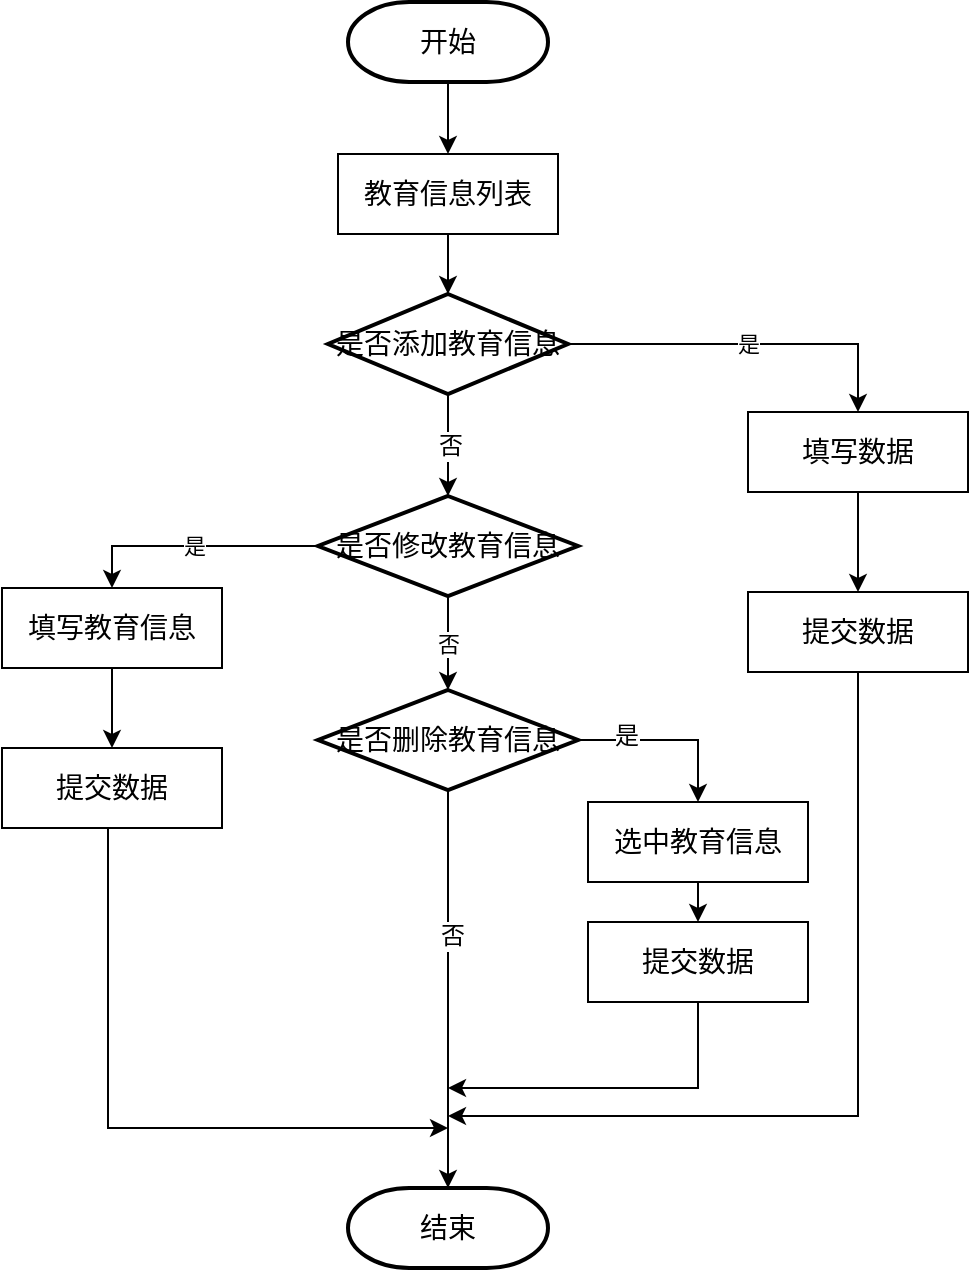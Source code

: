 <mxfile version="10.6.7" type="device"><diagram id="ocqhjdT6BwEPj-KO7xoS" name="Page-1"><mxGraphModel dx="1158" dy="567" grid="1" gridSize="10" guides="1" tooltips="1" connect="1" arrows="1" fold="1" page="1" pageScale="1" pageWidth="827" pageHeight="1169" math="0" shadow="0"><root><mxCell id="0"/><mxCell id="1" parent="0"/><mxCell id="QqKtJncElxlRfYh2f01G-16" style="edgeStyle=none;rounded=0;orthogonalLoop=1;jettySize=auto;html=1;exitX=0.5;exitY=1;exitDx=0;exitDy=0;exitPerimeter=0;entryX=0.5;entryY=0;entryDx=0;entryDy=0;" parent="1" source="QqKtJncElxlRfYh2f01G-1" target="QqKtJncElxlRfYh2f01G-2" edge="1"><mxGeometry relative="1" as="geometry"/></mxCell><mxCell id="QqKtJncElxlRfYh2f01G-1" value="&lt;font style=&quot;font-size: 14px&quot;&gt;开始&lt;/font&gt;" style="strokeWidth=2;html=1;shape=mxgraph.flowchart.terminator;whiteSpace=wrap;" parent="1" vertex="1"><mxGeometry x="340" y="123" width="100" height="40" as="geometry"/></mxCell><mxCell id="QqKtJncElxlRfYh2f01G-17" style="edgeStyle=none;rounded=0;orthogonalLoop=1;jettySize=auto;html=1;exitX=0.5;exitY=1;exitDx=0;exitDy=0;entryX=0.5;entryY=0;entryDx=0;entryDy=0;entryPerimeter=0;" parent="1" source="QqKtJncElxlRfYh2f01G-2" target="QqKtJncElxlRfYh2f01G-3" edge="1"><mxGeometry relative="1" as="geometry"/></mxCell><mxCell id="QqKtJncElxlRfYh2f01G-2" value="&lt;font style=&quot;font-size: 14px&quot;&gt;教育信息列表&lt;/font&gt;" style="rounded=0;whiteSpace=wrap;html=1;" parent="1" vertex="1"><mxGeometry x="335" y="199" width="110" height="40" as="geometry"/></mxCell><mxCell id="QqKtJncElxlRfYh2f01G-19" style="edgeStyle=none;rounded=0;orthogonalLoop=1;jettySize=auto;html=1;exitX=0.5;exitY=1;exitDx=0;exitDy=0;exitPerimeter=0;entryX=0.5;entryY=0;entryDx=0;entryDy=0;entryPerimeter=0;" parent="1" source="QqKtJncElxlRfYh2f01G-3" target="QqKtJncElxlRfYh2f01G-39" edge="1"><mxGeometry relative="1" as="geometry"><mxPoint x="390" y="330" as="targetPoint"/></mxGeometry></mxCell><mxCell id="QqKtJncElxlRfYh2f01G-33" value="否" style="text;html=1;resizable=0;points=[];align=center;verticalAlign=middle;labelBackgroundColor=#ffffff;" parent="QqKtJncElxlRfYh2f01G-19" vertex="1" connectable="0"><mxGeometry y="1" relative="1" as="geometry"><mxPoint as="offset"/></mxGeometry></mxCell><mxCell id="QqKtJncElxlRfYh2f01G-25" value="是" style="edgeStyle=elbowEdgeStyle;rounded=0;orthogonalLoop=1;jettySize=auto;html=1;exitX=1;exitY=0.5;exitDx=0;exitDy=0;exitPerimeter=0;entryX=0.5;entryY=0;entryDx=0;entryDy=0;" parent="1" source="QqKtJncElxlRfYh2f01G-3" target="QqKtJncElxlRfYh2f01G-6" edge="1"><mxGeometry relative="1" as="geometry"><Array as="points"><mxPoint x="595" y="270"/></Array></mxGeometry></mxCell><mxCell id="QqKtJncElxlRfYh2f01G-3" value="&lt;font style=&quot;font-size: 14px&quot;&gt;是否添加教育信息&lt;/font&gt;" style="strokeWidth=2;html=1;shape=mxgraph.flowchart.decision;whiteSpace=wrap;" parent="1" vertex="1"><mxGeometry x="330" y="269" width="120" height="50" as="geometry"/></mxCell><mxCell id="QqKtJncElxlRfYh2f01G-4" value="&lt;font style=&quot;font-size: 14px&quot;&gt;结束&lt;/font&gt;" style="strokeWidth=2;html=1;shape=mxgraph.flowchart.terminator;whiteSpace=wrap;" parent="1" vertex="1"><mxGeometry x="340" y="716" width="100" height="40" as="geometry"/></mxCell><mxCell id="QqKtJncElxlRfYh2f01G-24" style="edgeStyle=none;rounded=0;orthogonalLoop=1;jettySize=auto;html=1;exitX=0.5;exitY=1;exitDx=0;exitDy=0;entryX=0.5;entryY=0;entryDx=0;entryDy=0;" parent="1" source="QqKtJncElxlRfYh2f01G-6" target="QqKtJncElxlRfYh2f01G-8" edge="1"><mxGeometry relative="1" as="geometry"/></mxCell><mxCell id="QqKtJncElxlRfYh2f01G-6" value="&lt;font style=&quot;font-size: 14px&quot;&gt;填写数据&lt;/font&gt;" style="rounded=0;whiteSpace=wrap;html=1;" parent="1" vertex="1"><mxGeometry x="540" y="328" width="110" height="40" as="geometry"/></mxCell><mxCell id="QqKtJncElxlRfYh2f01G-26" style="edgeStyle=elbowEdgeStyle;rounded=0;orthogonalLoop=1;jettySize=auto;html=1;exitX=0.5;exitY=1;exitDx=0;exitDy=0;" parent="1" source="QqKtJncElxlRfYh2f01G-8" edge="1"><mxGeometry relative="1" as="geometry"><mxPoint x="390" y="680" as="targetPoint"/><Array as="points"><mxPoint x="595" y="550"/><mxPoint x="595" y="490"/><mxPoint x="665" y="530"/></Array></mxGeometry></mxCell><mxCell id="QqKtJncElxlRfYh2f01G-8" value="&lt;font style=&quot;font-size: 14px&quot;&gt;提交数据&lt;/font&gt;" style="rounded=0;whiteSpace=wrap;html=1;" parent="1" vertex="1"><mxGeometry x="540" y="418" width="110" height="40" as="geometry"/></mxCell><mxCell id="QqKtJncElxlRfYh2f01G-23" style="edgeStyle=none;rounded=0;orthogonalLoop=1;jettySize=auto;html=1;exitX=0.5;exitY=1;exitDx=0;exitDy=0;entryX=0.5;entryY=0;entryDx=0;entryDy=0;" parent="1" source="QqKtJncElxlRfYh2f01G-13" target="QqKtJncElxlRfYh2f01G-14" edge="1"><mxGeometry relative="1" as="geometry"/></mxCell><mxCell id="QqKtJncElxlRfYh2f01G-13" value="&lt;font style=&quot;font-size: 14px&quot;&gt;选中教育信息&lt;/font&gt;" style="rounded=0;whiteSpace=wrap;html=1;" parent="1" vertex="1"><mxGeometry x="460" y="523" width="110" height="40" as="geometry"/></mxCell><mxCell id="DrX9kShIzeJ7iEBUecRb-16" style="edgeStyle=elbowEdgeStyle;rounded=0;orthogonalLoop=1;jettySize=auto;html=1;exitX=0.5;exitY=1;exitDx=0;exitDy=0;" edge="1" parent="1" source="QqKtJncElxlRfYh2f01G-14"><mxGeometry relative="1" as="geometry"><mxPoint x="390" y="666" as="targetPoint"/><Array as="points"><mxPoint x="515" y="646"/></Array></mxGeometry></mxCell><mxCell id="QqKtJncElxlRfYh2f01G-14" value="&lt;font style=&quot;font-size: 14px&quot;&gt;提交数据&lt;/font&gt;" style="rounded=0;whiteSpace=wrap;html=1;" parent="1" vertex="1"><mxGeometry x="460" y="583" width="110" height="40" as="geometry"/></mxCell><mxCell id="QqKtJncElxlRfYh2f01G-57" value="否" style="edgeStyle=elbowEdgeStyle;rounded=0;orthogonalLoop=1;jettySize=auto;html=1;exitX=0.5;exitY=1;exitDx=0;exitDy=0;exitPerimeter=0;elbow=vertical;entryX=0.5;entryY=0;entryDx=0;entryDy=0;entryPerimeter=0;" parent="1" source="QqKtJncElxlRfYh2f01G-39" target="QqKtJncElxlRfYh2f01G-42" edge="1"><mxGeometry relative="1" as="geometry"><mxPoint x="275" y="476" as="targetPoint"/></mxGeometry></mxCell><mxCell id="DrX9kShIzeJ7iEBUecRb-9" value="是" style="edgeStyle=orthogonalEdgeStyle;rounded=0;orthogonalLoop=1;jettySize=auto;html=1;exitX=0;exitY=0.5;exitDx=0;exitDy=0;exitPerimeter=0;entryX=0.5;entryY=0;entryDx=0;entryDy=0;" edge="1" parent="1" source="QqKtJncElxlRfYh2f01G-39" target="QqKtJncElxlRfYh2f01G-45"><mxGeometry relative="1" as="geometry"/></mxCell><mxCell id="QqKtJncElxlRfYh2f01G-39" value="&lt;font style=&quot;font-size: 14px&quot;&gt;是否修改教育信息&lt;/font&gt;" style="strokeWidth=2;html=1;shape=mxgraph.flowchart.decision;whiteSpace=wrap;" parent="1" vertex="1"><mxGeometry x="325" y="370" width="130" height="50" as="geometry"/></mxCell><mxCell id="DrX9kShIzeJ7iEBUecRb-13" style="edgeStyle=elbowEdgeStyle;rounded=0;orthogonalLoop=1;jettySize=auto;html=1;exitX=0.5;exitY=1;exitDx=0;exitDy=0;exitPerimeter=0;entryX=0.5;entryY=0;entryDx=0;entryDy=0;entryPerimeter=0;" edge="1" parent="1" source="QqKtJncElxlRfYh2f01G-42" target="QqKtJncElxlRfYh2f01G-4"><mxGeometry relative="1" as="geometry"/></mxCell><mxCell id="DrX9kShIzeJ7iEBUecRb-19" value="否" style="text;html=1;resizable=0;points=[];align=center;verticalAlign=middle;labelBackgroundColor=#ffffff;" vertex="1" connectable="0" parent="DrX9kShIzeJ7iEBUecRb-13"><mxGeometry y="27" relative="1" as="geometry"><mxPoint x="-25" y="-27" as="offset"/></mxGeometry></mxCell><mxCell id="DrX9kShIzeJ7iEBUecRb-15" style="edgeStyle=elbowEdgeStyle;rounded=0;orthogonalLoop=1;jettySize=auto;elbow=vertical;html=1;exitX=1;exitY=0.5;exitDx=0;exitDy=0;exitPerimeter=0;entryX=0.5;entryY=0;entryDx=0;entryDy=0;" edge="1" parent="1" source="QqKtJncElxlRfYh2f01G-42" target="QqKtJncElxlRfYh2f01G-13"><mxGeometry relative="1" as="geometry"><Array as="points"><mxPoint x="480" y="492"/></Array></mxGeometry></mxCell><mxCell id="DrX9kShIzeJ7iEBUecRb-18" value="是" style="text;html=1;resizable=0;points=[];align=center;verticalAlign=middle;labelBackgroundColor=#ffffff;" vertex="1" connectable="0" parent="DrX9kShIzeJ7iEBUecRb-15"><mxGeometry x="-0.485" y="2" relative="1" as="geometry"><mxPoint as="offset"/></mxGeometry></mxCell><mxCell id="QqKtJncElxlRfYh2f01G-42" value="&lt;font style=&quot;font-size: 14px&quot;&gt;是否删除教育信息&lt;/font&gt;" style="strokeWidth=2;html=1;shape=mxgraph.flowchart.decision;whiteSpace=wrap;" parent="1" vertex="1"><mxGeometry x="325" y="467" width="130" height="50" as="geometry"/></mxCell><mxCell id="QqKtJncElxlRfYh2f01G-52" style="edgeStyle=elbowEdgeStyle;rounded=0;orthogonalLoop=1;jettySize=auto;elbow=vertical;html=1;exitX=0.5;exitY=1;exitDx=0;exitDy=0;entryX=0.5;entryY=0;entryDx=0;entryDy=0;" parent="1" source="QqKtJncElxlRfYh2f01G-45" target="QqKtJncElxlRfYh2f01G-46" edge="1"><mxGeometry relative="1" as="geometry"/></mxCell><mxCell id="QqKtJncElxlRfYh2f01G-45" value="&lt;font style=&quot;font-size: 14px&quot;&gt;填写教育信息&lt;/font&gt;" style="rounded=0;whiteSpace=wrap;html=1;" parent="1" vertex="1"><mxGeometry x="167" y="416" width="110" height="40" as="geometry"/></mxCell><mxCell id="QqKtJncElxlRfYh2f01G-54" style="edgeStyle=elbowEdgeStyle;rounded=0;orthogonalLoop=1;jettySize=auto;html=1;exitX=0.5;exitY=1;exitDx=0;exitDy=0;" parent="1" source="QqKtJncElxlRfYh2f01G-46" edge="1"><mxGeometry relative="1" as="geometry"><mxPoint x="390" y="686" as="targetPoint"/><Array as="points"><mxPoint x="220" y="616"/><mxPoint x="165" y="646"/><mxPoint x="160" y="756"/><mxPoint x="160" y="576"/></Array></mxGeometry></mxCell><mxCell id="QqKtJncElxlRfYh2f01G-46" value="&lt;font style=&quot;font-size: 14px&quot;&gt;提交数据&lt;/font&gt;" style="rounded=0;whiteSpace=wrap;html=1;" parent="1" vertex="1"><mxGeometry x="167" y="496" width="110" height="40" as="geometry"/></mxCell></root></mxGraphModel></diagram></mxfile>